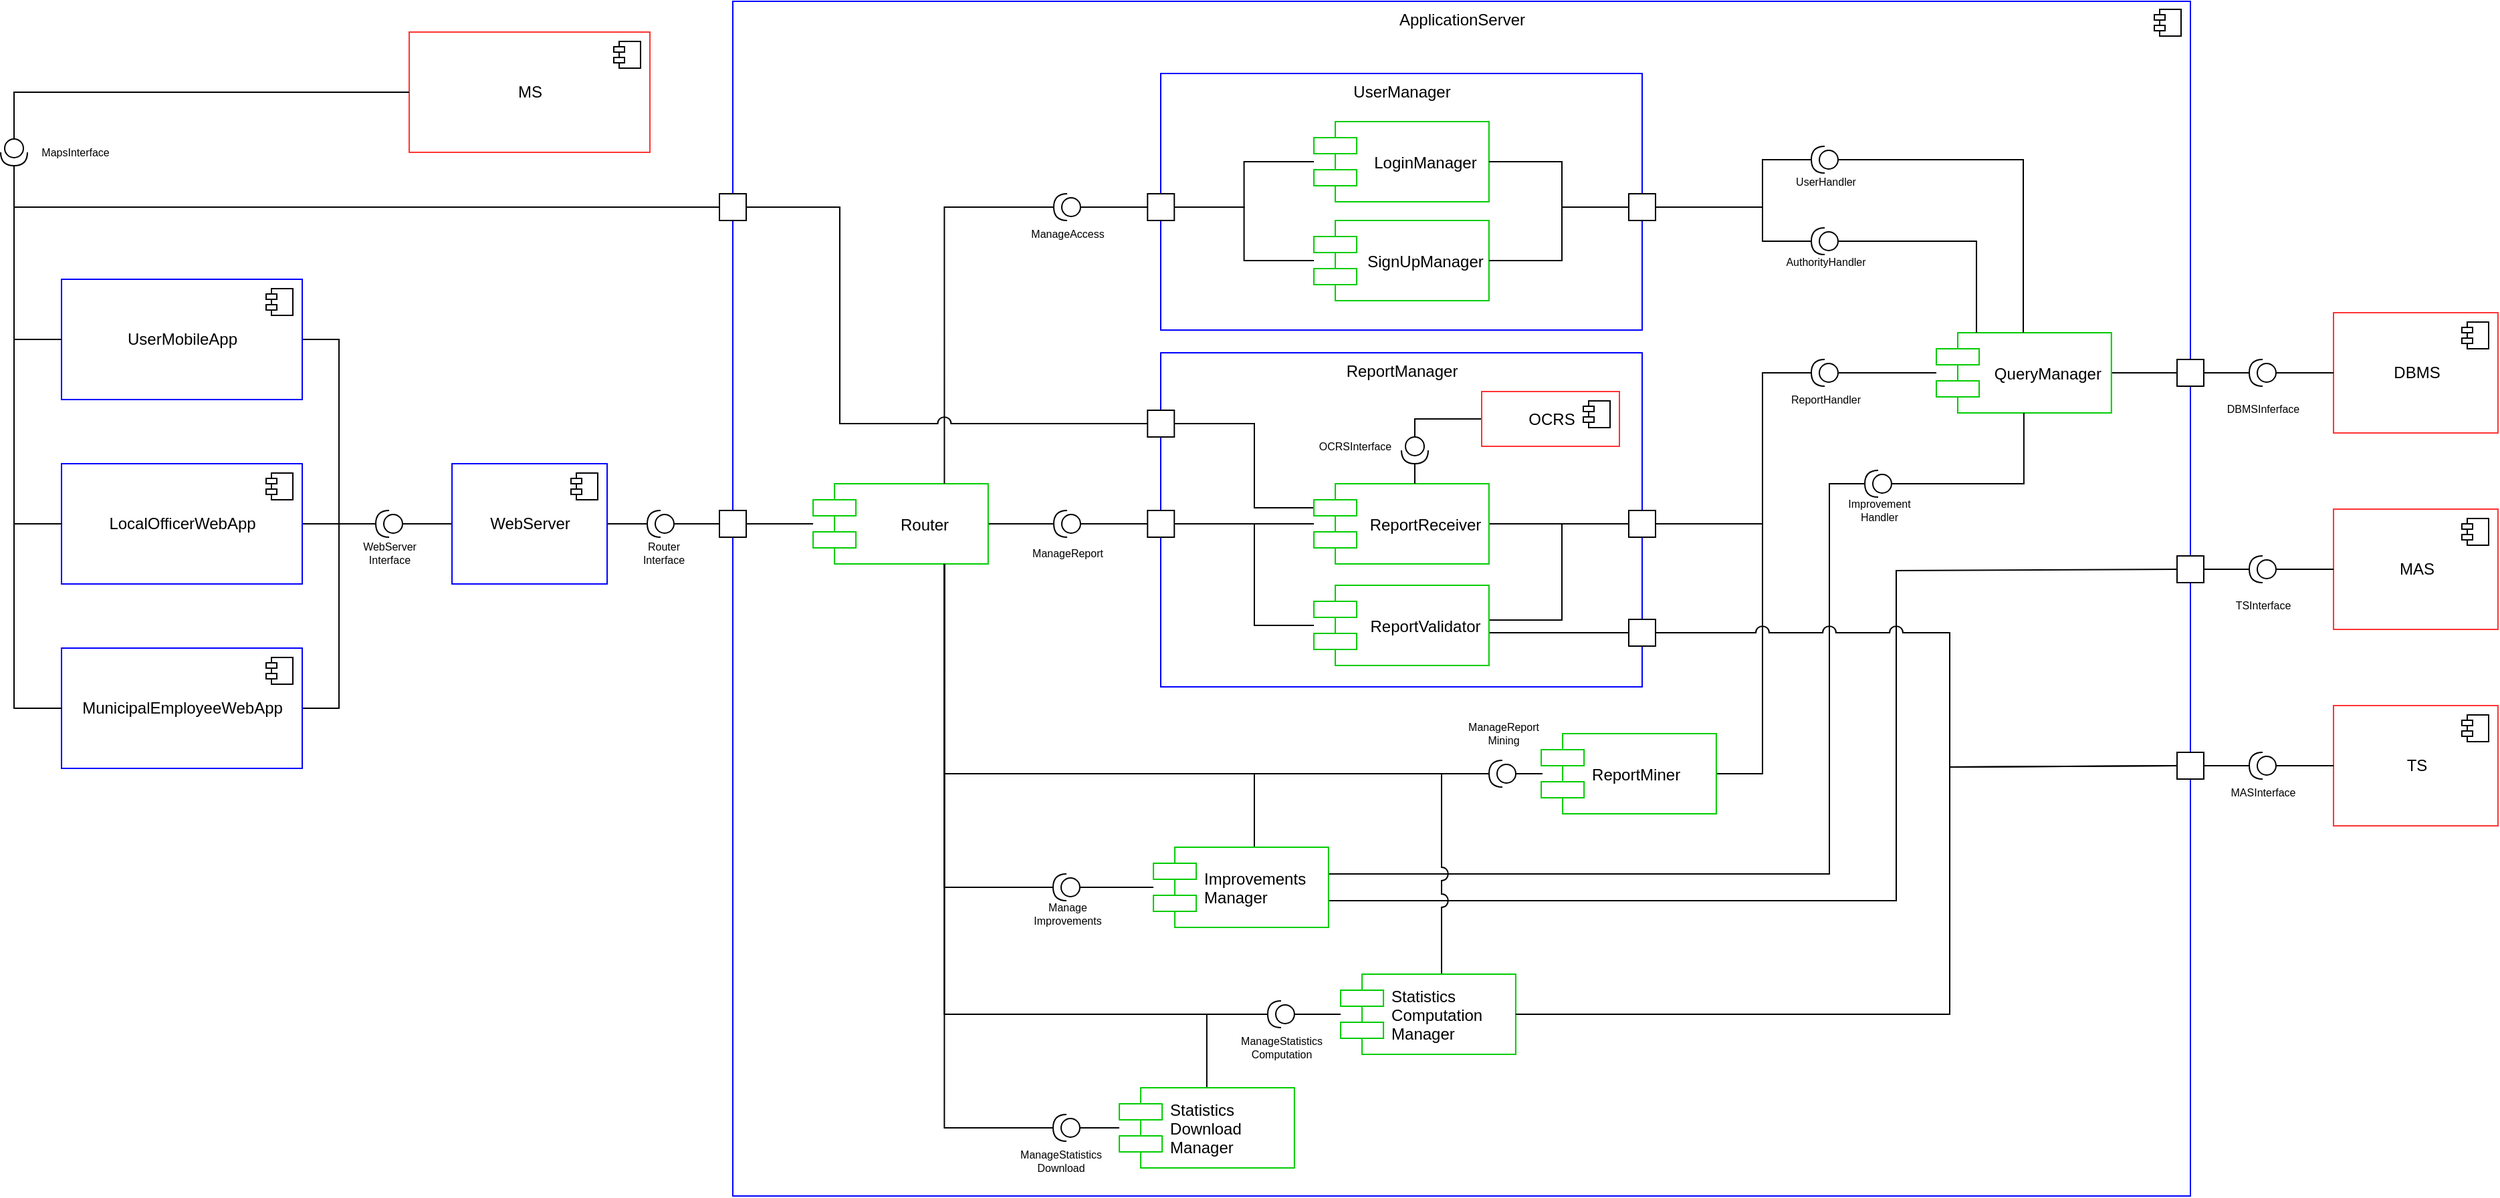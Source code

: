 <mxfile version="12.4.0" type="github" pages="1">
  <diagram id="ICdfpJFsuThwmuI50rdp" name="Page-1">
    <mxGraphModel dx="1104" dy="488" grid="1" gridSize="10" guides="1" tooltips="1" connect="1" arrows="1" fold="1" page="1" pageScale="1" pageWidth="850" pageHeight="1100" math="0" shadow="0">
      <root>
        <mxCell id="0"/>
        <mxCell id="1" parent="0"/>
        <mxCell id="f9F8cFvLClXmry9gnk70-8" value="ApplicationServer" style="html=1;verticalAlign=top;strokeColor=#0000FF;" parent="1" vertex="1">
          <mxGeometry x="600" y="97" width="1090" height="894" as="geometry"/>
        </mxCell>
        <mxCell id="bCqW9GsPhboXD0qG2JR0-5" style="edgeStyle=orthogonalEdgeStyle;rounded=0;orthogonalLoop=1;jettySize=auto;html=1;endArrow=none;endFill=0;" parent="1" source="t4dxVVUfDJno4B-P36dR-24" target="bCqW9GsPhboXD0qG2JR0-4" edge="1">
          <mxGeometry relative="1" as="geometry"/>
        </mxCell>
        <mxCell id="t4dxVVUfDJno4B-P36dR-24" value="" style="whiteSpace=wrap;html=1;aspect=fixed;" parent="1" vertex="1">
          <mxGeometry x="590" y="478" width="20" height="20" as="geometry"/>
        </mxCell>
        <mxCell id="t4dxVVUfDJno4B-P36dR-27" value="" style="shape=component;jettyWidth=8;jettyHeight=4;" parent="1" vertex="1">
          <mxGeometry x="1663" y="103" width="20" height="20" as="geometry">
            <mxPoint x="-27" y="7" as="offset"/>
          </mxGeometry>
        </mxCell>
        <mxCell id="t4dxVVUfDJno4B-P36dR-93" style="edgeStyle=orthogonalEdgeStyle;rounded=0;orthogonalLoop=1;jettySize=auto;html=1;entryX=0;entryY=0.5;entryDx=0;entryDy=0;endArrow=none;endFill=0;" parent="1" source="t4dxVVUfDJno4B-P36dR-88" target="t4dxVVUfDJno4B-P36dR-92" edge="1">
          <mxGeometry relative="1" as="geometry"/>
        </mxCell>
        <mxCell id="t4dxVVUfDJno4B-P36dR-94" style="edgeStyle=orthogonalEdgeStyle;rounded=0;orthogonalLoop=1;jettySize=auto;html=1;entryX=0;entryY=0.5;entryDx=0;entryDy=0;endArrow=none;endFill=0;" parent="1" source="t4dxVVUfDJno4B-P36dR-90" target="t4dxVVUfDJno4B-P36dR-92" edge="1">
          <mxGeometry relative="1" as="geometry"/>
        </mxCell>
        <mxCell id="t4dxVVUfDJno4B-P36dR-120" style="edgeStyle=orthogonalEdgeStyle;rounded=0;jumpStyle=none;orthogonalLoop=1;jettySize=auto;html=1;entryX=1;entryY=0.5;entryDx=0;entryDy=0;endArrow=none;endFill=0;" parent="1" source="t4dxVVUfDJno4B-P36dR-83" target="t4dxVVUfDJno4B-P36dR-103" edge="1">
          <mxGeometry relative="1" as="geometry"/>
        </mxCell>
        <mxCell id="t4dxVVUfDJno4B-P36dR-83" value="" style="shape=providedRequiredInterface;html=1;verticalLabelPosition=bottom;rotation=180;" parent="1" vertex="1">
          <mxGeometry x="840" y="478" width="20" height="20" as="geometry"/>
        </mxCell>
        <mxCell id="t4dxVVUfDJno4B-P36dR-84" style="edgeStyle=orthogonalEdgeStyle;rounded=0;orthogonalLoop=1;jettySize=auto;html=1;entryX=0;entryY=0.5;entryDx=0;entryDy=0;entryPerimeter=0;endArrow=none;endFill=0;" parent="1" source="t4dxVVUfDJno4B-P36dR-91" target="t4dxVVUfDJno4B-P36dR-83" edge="1">
          <mxGeometry relative="1" as="geometry"/>
        </mxCell>
        <mxCell id="t4dxVVUfDJno4B-P36dR-85" value="ReportManager" style="html=1;verticalAlign=top;strokeColor=#0000FF;" parent="1" vertex="1">
          <mxGeometry x="920" y="360" width="360" height="250" as="geometry"/>
        </mxCell>
        <mxCell id="WwFhheWRcDjslNeChKha-11" style="edgeStyle=orthogonalEdgeStyle;rounded=0;orthogonalLoop=1;jettySize=auto;html=1;startArrow=none;startFill=0;endArrow=none;endFill=0;" parent="1" source="t4dxVVUfDJno4B-P36dR-92" target="t4dxVVUfDJno4B-P36dR-90" edge="1">
          <mxGeometry relative="1" as="geometry">
            <Array as="points">
              <mxPoint x="1220" y="488"/>
              <mxPoint x="1220" y="560"/>
            </Array>
          </mxGeometry>
        </mxCell>
        <mxCell id="WwFhheWRcDjslNeChKha-12" style="edgeStyle=orthogonalEdgeStyle;rounded=0;orthogonalLoop=1;jettySize=auto;html=1;entryX=1;entryY=0.5;entryDx=0;entryDy=0;startArrow=none;startFill=0;endArrow=none;endFill=0;" parent="1" source="t4dxVVUfDJno4B-P36dR-92" target="t4dxVVUfDJno4B-P36dR-88" edge="1">
          <mxGeometry relative="1" as="geometry"/>
        </mxCell>
        <mxCell id="oX8g2IVWqVXseOCtLXfV-18" style="edgeStyle=orthogonalEdgeStyle;rounded=0;orthogonalLoop=1;jettySize=auto;html=1;entryX=1;entryY=0.5;entryDx=0;entryDy=0;entryPerimeter=0;endArrow=none;endFill=0;" edge="1" parent="1" source="t4dxVVUfDJno4B-P36dR-92" target="oX8g2IVWqVXseOCtLXfV-6">
          <mxGeometry relative="1" as="geometry">
            <Array as="points">
              <mxPoint x="1370" y="488"/>
              <mxPoint x="1370" y="375"/>
            </Array>
          </mxGeometry>
        </mxCell>
        <mxCell id="t4dxVVUfDJno4B-P36dR-92" value="" style="whiteSpace=wrap;html=1;aspect=fixed;" parent="1" vertex="1">
          <mxGeometry x="1270" y="478" width="20" height="20" as="geometry"/>
        </mxCell>
        <mxCell id="t4dxVVUfDJno4B-P36dR-111" style="edgeStyle=orthogonalEdgeStyle;rounded=0;jumpStyle=none;orthogonalLoop=1;jettySize=auto;html=1;entryX=0;entryY=0.5;entryDx=0;entryDy=0;entryPerimeter=0;endArrow=none;endFill=0;" parent="1" source="t4dxVVUfDJno4B-P36dR-102" target="t4dxVVUfDJno4B-P36dR-109" edge="1">
          <mxGeometry relative="1" as="geometry"/>
        </mxCell>
        <mxCell id="oX8g2IVWqVXseOCtLXfV-19" style="edgeStyle=orthogonalEdgeStyle;rounded=0;orthogonalLoop=1;jettySize=auto;html=1;entryX=1;entryY=0.5;entryDx=0;entryDy=0;entryPerimeter=0;endArrow=none;endFill=0;" edge="1" parent="1" source="t4dxVVUfDJno4B-P36dR-102" target="oX8g2IVWqVXseOCtLXfV-6">
          <mxGeometry relative="1" as="geometry">
            <Array as="points">
              <mxPoint x="1370" y="675"/>
              <mxPoint x="1370" y="375"/>
            </Array>
          </mxGeometry>
        </mxCell>
        <mxCell id="t4dxVVUfDJno4B-P36dR-102" value="ReportMiner" style="shape=component;align=left;spacingLeft=36;strokeColor=#00CC00;" parent="1" vertex="1">
          <mxGeometry x="1204.545" y="645" width="130.909" height="60" as="geometry"/>
        </mxCell>
        <mxCell id="t4dxVVUfDJno4B-P36dR-105" style="edgeStyle=orthogonalEdgeStyle;rounded=0;jumpStyle=none;orthogonalLoop=1;jettySize=auto;html=1;entryX=1;entryY=0.5;entryDx=0;entryDy=0;endArrow=none;endFill=0;" parent="1" source="t4dxVVUfDJno4B-P36dR-103" target="t4dxVVUfDJno4B-P36dR-24" edge="1">
          <mxGeometry relative="1" as="geometry"/>
        </mxCell>
        <mxCell id="t4dxVVUfDJno4B-P36dR-103" value="Router" style="shape=component;align=center;spacingLeft=36;strokeColor=#00CC00;" parent="1" vertex="1">
          <mxGeometry x="660.045" y="458" width="130.909" height="60" as="geometry"/>
        </mxCell>
        <mxCell id="t4dxVVUfDJno4B-P36dR-112" style="edgeStyle=orthogonalEdgeStyle;rounded=0;jumpStyle=none;orthogonalLoop=1;jettySize=auto;html=1;entryX=0;entryY=0.5;entryDx=0;entryDy=0;entryPerimeter=0;endArrow=none;endFill=0;" parent="1" source="t4dxVVUfDJno4B-P36dR-104" target="t4dxVVUfDJno4B-P36dR-110" edge="1">
          <mxGeometry relative="1" as="geometry"/>
        </mxCell>
        <mxCell id="t4dxVVUfDJno4B-P36dR-150" style="edgeStyle=orthogonalEdgeStyle;rounded=0;jumpStyle=arc;jumpSize=10;orthogonalLoop=1;jettySize=auto;html=1;entryX=0;entryY=0.5;entryDx=0;entryDy=0;endArrow=none;endFill=0;" parent="1" source="t4dxVVUfDJno4B-P36dR-104" target="t4dxVVUfDJno4B-P36dR-53" edge="1">
          <mxGeometry relative="1" as="geometry">
            <Array as="points">
              <mxPoint x="1470" y="770"/>
              <mxPoint x="1470" y="523"/>
            </Array>
          </mxGeometry>
        </mxCell>
        <mxCell id="1Ea3umTl4piu4ciLJpsN-7" style="edgeStyle=orthogonalEdgeStyle;rounded=0;jumpStyle=arc;jumpSize=10;orthogonalLoop=1;jettySize=auto;html=1;entryX=1;entryY=0.5;entryDx=0;entryDy=0;entryPerimeter=0;endArrow=none;endFill=0;" parent="1" source="t4dxVVUfDJno4B-P36dR-104" target="t4dxVVUfDJno4B-P36dR-109" edge="1">
          <mxGeometry relative="1" as="geometry">
            <Array as="points">
              <mxPoint x="990" y="675"/>
            </Array>
          </mxGeometry>
        </mxCell>
        <mxCell id="oX8g2IVWqVXseOCtLXfV-21" style="edgeStyle=orthogonalEdgeStyle;rounded=0;orthogonalLoop=1;jettySize=auto;html=1;entryX=1;entryY=0.5;entryDx=0;entryDy=0;entryPerimeter=0;endArrow=none;endFill=0;" edge="1" parent="1" source="t4dxVVUfDJno4B-P36dR-104" target="oX8g2IVWqVXseOCtLXfV-4">
          <mxGeometry relative="1" as="geometry">
            <Array as="points">
              <mxPoint x="1420" y="750"/>
              <mxPoint x="1420" y="458"/>
            </Array>
          </mxGeometry>
        </mxCell>
        <mxCell id="t4dxVVUfDJno4B-P36dR-104" value="Improvements&#xa;Manager" style="shape=component;align=left;spacingLeft=36;strokeColor=#00CC00;" parent="1" vertex="1">
          <mxGeometry x="914.545" y="730" width="130.909" height="60" as="geometry"/>
        </mxCell>
        <mxCell id="t4dxVVUfDJno4B-P36dR-127" style="edgeStyle=orthogonalEdgeStyle;rounded=0;jumpStyle=none;orthogonalLoop=1;jettySize=auto;html=1;entryX=0.75;entryY=1;entryDx=0;entryDy=0;endArrow=none;endFill=0;" parent="1" source="t4dxVVUfDJno4B-P36dR-109" target="t4dxVVUfDJno4B-P36dR-103" edge="1">
          <mxGeometry relative="1" as="geometry"/>
        </mxCell>
        <mxCell id="t4dxVVUfDJno4B-P36dR-109" value="" style="shape=providedRequiredInterface;html=1;verticalLabelPosition=bottom;rotation=180;" parent="1" vertex="1">
          <mxGeometry x="1165.5" y="665" width="20" height="20" as="geometry"/>
        </mxCell>
        <mxCell id="t4dxVVUfDJno4B-P36dR-122" style="edgeStyle=orthogonalEdgeStyle;rounded=0;jumpStyle=none;orthogonalLoop=1;jettySize=auto;html=1;endArrow=none;endFill=0;entryX=0.75;entryY=1;entryDx=0;entryDy=0;" parent="1" source="t4dxVVUfDJno4B-P36dR-110" target="t4dxVVUfDJno4B-P36dR-103" edge="1">
          <mxGeometry relative="1" as="geometry"/>
        </mxCell>
        <mxCell id="t4dxVVUfDJno4B-P36dR-110" value="" style="shape=providedRequiredInterface;html=1;verticalLabelPosition=bottom;rotation=180;" parent="1" vertex="1">
          <mxGeometry x="839.5" y="750" width="20" height="20" as="geometry"/>
        </mxCell>
        <mxCell id="t4dxVVUfDJno4B-P36dR-119" style="edgeStyle=orthogonalEdgeStyle;rounded=0;jumpStyle=none;orthogonalLoop=1;jettySize=auto;html=1;entryX=0.75;entryY=0;entryDx=0;entryDy=0;endArrow=none;endFill=0;" parent="1" source="t4dxVVUfDJno4B-P36dR-6" target="t4dxVVUfDJno4B-P36dR-103" edge="1">
          <mxGeometry relative="1" as="geometry"/>
        </mxCell>
        <mxCell id="_s4ivpgZW7JqygiYT5gf-30" style="edgeStyle=orthogonalEdgeStyle;rounded=0;jumpStyle=arc;jumpSize=10;orthogonalLoop=1;jettySize=auto;html=1;endArrow=none;endFill=0;" parent="1" source="t4dxVVUfDJno4B-P36dR-124" target="t4dxVVUfDJno4B-P36dR-123" edge="1">
          <mxGeometry relative="1" as="geometry"/>
        </mxCell>
        <mxCell id="_s4ivpgZW7JqygiYT5gf-31" style="edgeStyle=orthogonalEdgeStyle;rounded=0;jumpStyle=arc;jumpSize=10;orthogonalLoop=1;jettySize=auto;html=1;entryX=0.75;entryY=1;entryDx=0;entryDy=0;endArrow=none;endFill=0;" parent="1" source="t4dxVVUfDJno4B-P36dR-124" target="t4dxVVUfDJno4B-P36dR-103" edge="1">
          <mxGeometry relative="1" as="geometry"/>
        </mxCell>
        <mxCell id="t4dxVVUfDJno4B-P36dR-124" value="" style="shape=providedRequiredInterface;html=1;verticalLabelPosition=bottom;rotation=180;" parent="1" vertex="1">
          <mxGeometry x="1000" y="845" width="20" height="20" as="geometry"/>
        </mxCell>
        <mxCell id="f9F8cFvLClXmry9gnk70-32" value="DBMS" style="html=1;align=center;strokeColor=#FF3333;" parent="1" vertex="1">
          <mxGeometry x="1797" y="330" width="123" height="90" as="geometry"/>
        </mxCell>
        <mxCell id="f9F8cFvLClXmry9gnk70-33" value="" style="shape=component;jettyWidth=8;jettyHeight=4;" parent="f9F8cFvLClXmry9gnk70-32" vertex="1">
          <mxGeometry x="1" width="20" height="20" relative="1" as="geometry">
            <mxPoint x="-27" y="7" as="offset"/>
          </mxGeometry>
        </mxCell>
        <mxCell id="Rg6xezFzuOhrAB8FiAtQ-212" value="" style="shape=providedRequiredInterface;html=1;verticalLabelPosition=bottom;fontSize=8;align=center;rotation=180;" parent="1" vertex="1">
          <mxGeometry x="1734" y="365" width="20" height="20" as="geometry"/>
        </mxCell>
        <mxCell id="Rg6xezFzuOhrAB8FiAtQ-210" style="edgeStyle=orthogonalEdgeStyle;rounded=0;orthogonalLoop=1;jettySize=auto;html=1;entryX=0;entryY=0.5;entryDx=0;entryDy=0;entryPerimeter=0;startArrow=none;startFill=0;endArrow=none;endFill=0;fontSize=8;exitX=0;exitY=0.5;exitDx=0;exitDy=0;" parent="1" source="f9F8cFvLClXmry9gnk70-32" target="Rg6xezFzuOhrAB8FiAtQ-212" edge="1">
          <mxGeometry relative="1" as="geometry">
            <mxPoint x="2205" y="375.667" as="sourcePoint"/>
          </mxGeometry>
        </mxCell>
        <mxCell id="t4dxVVUfDJno4B-P36dR-28" value="" style="whiteSpace=wrap;html=1;aspect=fixed;" parent="1" vertex="1">
          <mxGeometry x="1680" y="365" width="20" height="20" as="geometry"/>
        </mxCell>
        <mxCell id="t4dxVVUfDJno4B-P36dR-34" style="edgeStyle=orthogonalEdgeStyle;rounded=0;orthogonalLoop=1;jettySize=auto;html=1;entryX=1;entryY=0.5;entryDx=0;entryDy=0;endArrow=none;endFill=0;" parent="1" source="Rg6xezFzuOhrAB8FiAtQ-212" target="t4dxVVUfDJno4B-P36dR-28" edge="1">
          <mxGeometry relative="1" as="geometry"/>
        </mxCell>
        <mxCell id="t4dxVVUfDJno4B-P36dR-49" value="MAS" style="html=1;align=center;strokeColor=#FF3333;" parent="1" vertex="1">
          <mxGeometry x="1797" y="477" width="123" height="90" as="geometry"/>
        </mxCell>
        <mxCell id="t4dxVVUfDJno4B-P36dR-50" value="" style="shape=component;jettyWidth=8;jettyHeight=4;" parent="t4dxVVUfDJno4B-P36dR-49" vertex="1">
          <mxGeometry x="1" width="20" height="20" relative="1" as="geometry">
            <mxPoint x="-27" y="7" as="offset"/>
          </mxGeometry>
        </mxCell>
        <mxCell id="t4dxVVUfDJno4B-P36dR-52" value="" style="shape=providedRequiredInterface;html=1;verticalLabelPosition=bottom;fontSize=8;align=center;rotation=180;" parent="1" vertex="1">
          <mxGeometry x="1734" y="512" width="20" height="20" as="geometry"/>
        </mxCell>
        <mxCell id="t4dxVVUfDJno4B-P36dR-48" style="edgeStyle=orthogonalEdgeStyle;rounded=0;orthogonalLoop=1;jettySize=auto;html=1;entryX=0;entryY=0.5;entryDx=0;entryDy=0;entryPerimeter=0;startArrow=none;startFill=0;endArrow=none;endFill=0;fontSize=8;exitX=0;exitY=0.5;exitDx=0;exitDy=0;" parent="1" source="t4dxVVUfDJno4B-P36dR-49" target="t4dxVVUfDJno4B-P36dR-52" edge="1">
          <mxGeometry relative="1" as="geometry">
            <mxPoint x="2255" y="662.667" as="sourcePoint"/>
          </mxGeometry>
        </mxCell>
        <mxCell id="t4dxVVUfDJno4B-P36dR-53" value="" style="whiteSpace=wrap;html=1;aspect=fixed;" parent="1" vertex="1">
          <mxGeometry x="1680" y="512" width="20" height="20" as="geometry"/>
        </mxCell>
        <mxCell id="t4dxVVUfDJno4B-P36dR-51" style="edgeStyle=orthogonalEdgeStyle;rounded=0;orthogonalLoop=1;jettySize=auto;html=1;entryX=1;entryY=0.5;entryDx=0;entryDy=0;endArrow=none;endFill=0;" parent="1" source="t4dxVVUfDJno4B-P36dR-52" target="t4dxVVUfDJno4B-P36dR-53" edge="1">
          <mxGeometry relative="1" as="geometry"/>
        </mxCell>
        <mxCell id="Rg6xezFzuOhrAB8FiAtQ-204" value="" style="shape=providedRequiredInterface;html=1;verticalLabelPosition=bottom;fontSize=8;align=center;rotation=90;" parent="1" vertex="1">
          <mxGeometry x="52.5" y="200" width="20" height="20" as="geometry"/>
        </mxCell>
        <mxCell id="bCqW9GsPhboXD0qG2JR0-11" style="edgeStyle=orthogonalEdgeStyle;rounded=0;orthogonalLoop=1;jettySize=auto;html=1;entryX=1;entryY=0.5;entryDx=0;entryDy=0;entryPerimeter=0;endArrow=none;endFill=0;" parent="1" source="f9F8cFvLClXmry9gnk70-10" target="bCqW9GsPhboXD0qG2JR0-7" edge="1">
          <mxGeometry relative="1" as="geometry"/>
        </mxCell>
        <mxCell id="f9F8cFvLClXmry9gnk70-10" value="UserMobileApp" style="html=1;align=center;strokeColor=#0000FF;" parent="1" vertex="1">
          <mxGeometry x="98" y="305" width="180" height="90" as="geometry"/>
        </mxCell>
        <mxCell id="f9F8cFvLClXmry9gnk70-11" value="" style="shape=component;jettyWidth=8;jettyHeight=4;align=center;" parent="f9F8cFvLClXmry9gnk70-10" vertex="1">
          <mxGeometry x="1" width="20" height="20" relative="1" as="geometry">
            <mxPoint x="-27" y="7" as="offset"/>
          </mxGeometry>
        </mxCell>
        <mxCell id="Rg6xezFzuOhrAB8FiAtQ-207" style="edgeStyle=orthogonalEdgeStyle;rounded=0;orthogonalLoop=1;jettySize=auto;html=1;entryX=1;entryY=0.5;entryDx=0;entryDy=0;entryPerimeter=0;startArrow=none;startFill=0;endArrow=none;endFill=0;fontSize=8;exitX=0;exitY=0.5;exitDx=0;exitDy=0;" parent="1" source="f9F8cFvLClXmry9gnk70-10" target="Rg6xezFzuOhrAB8FiAtQ-204" edge="1">
          <mxGeometry relative="1" as="geometry">
            <mxPoint x="113" y="363" as="sourcePoint"/>
          </mxGeometry>
        </mxCell>
        <mxCell id="f9F8cFvLClXmry9gnk70-12" value="&lt;span style=&quot;color: rgba(0 , 0 , 0 , 0) ; font-family: monospace ; font-size: 0px&quot;&gt;%3CmxGraphModel%3E%3Croot%3E%3CmxCell%20id%3D%220%22%2F%3E%3CmxCell%20id%3D%221%22%20parent%3D%220%22%2F%3E%3CmxCell%20id%3D%222%22%20value%3D%22%26amp%3Blaquo%3BAnnotation%26amp%3Braquo%3B%26lt%3Bbr%2F%26gt%3B%26lt%3Bb%26gt%3BComponent%26lt%3B%2Fb%26gt%3B%22%20style%3D%22html%3D1%3B%22%20vertex%3D%221%22%20parent%3D%221%22%3E%3CmxGeometry%20x%3D%22155%22%20y%3D%22270%22%20width%3D%22180%22%20height%3D%2290%22%20as%3D%22geometry%22%2F%3E%3C%2FmxCell%3E%3CmxCell%20id%3D%223%22%20value%3D%22%22%20style%3D%22shape%3Dcomponent%3BjettyWidth%3D8%3BjettyHeight%3D4%3B%22%20vertex%3D%221%22%20parent%3D%222%22%3E%3CmxGeometry%20x%3D%221%22%20width%3D%2220%22%20height%3D%2220%22%20relative%3D%221%22%20as%3D%22geometry%22%3E%3CmxPoint%20x%3D%22-27%22%20y%3D%227%22%20as%3D%22offset%22%2F%3E%3C%2FmxGeometry%3E%3C%2FmxCell%3E%3C%2Froot%3E%3C%2FmxGraphModel%3E&lt;/span&gt;" style="text;html=1;resizable=0;points=[];autosize=1;align=center;verticalAlign=top;spacingTop=-4;" parent="1" vertex="1">
          <mxGeometry x="112" y="588" width="20" height="20" as="geometry"/>
        </mxCell>
        <mxCell id="bCqW9GsPhboXD0qG2JR0-10" style="edgeStyle=orthogonalEdgeStyle;rounded=0;orthogonalLoop=1;jettySize=auto;html=1;entryX=1;entryY=0.5;entryDx=0;entryDy=0;entryPerimeter=0;endArrow=none;endFill=0;" parent="1" source="f9F8cFvLClXmry9gnk70-13" target="bCqW9GsPhboXD0qG2JR0-7" edge="1">
          <mxGeometry relative="1" as="geometry"/>
        </mxCell>
        <mxCell id="f9F8cFvLClXmry9gnk70-13" value="LocalOfficerWebApp" style="html=1;align=center;strokeColor=#0000FF;" parent="1" vertex="1">
          <mxGeometry x="98" y="443" width="180" height="90" as="geometry"/>
        </mxCell>
        <mxCell id="f9F8cFvLClXmry9gnk70-14" value="" style="shape=component;jettyWidth=8;jettyHeight=4;align=center;" parent="f9F8cFvLClXmry9gnk70-13" vertex="1">
          <mxGeometry x="1" width="20" height="20" relative="1" as="geometry">
            <mxPoint x="-27" y="7" as="offset"/>
          </mxGeometry>
        </mxCell>
        <mxCell id="Rg6xezFzuOhrAB8FiAtQ-208" style="edgeStyle=orthogonalEdgeStyle;rounded=0;orthogonalLoop=1;jettySize=auto;html=1;entryX=1;entryY=0.5;entryDx=0;entryDy=0;entryPerimeter=0;startArrow=none;startFill=0;endArrow=none;endFill=0;fontSize=8;exitX=0;exitY=0.5;exitDx=0;exitDy=0;" parent="1" source="f9F8cFvLClXmry9gnk70-13" target="Rg6xezFzuOhrAB8FiAtQ-204" edge="1">
          <mxGeometry relative="1" as="geometry">
            <mxPoint x="113" y="478" as="sourcePoint"/>
          </mxGeometry>
        </mxCell>
        <mxCell id="bCqW9GsPhboXD0qG2JR0-9" style="edgeStyle=orthogonalEdgeStyle;rounded=0;orthogonalLoop=1;jettySize=auto;html=1;entryX=1;entryY=0.5;entryDx=0;entryDy=0;entryPerimeter=0;endArrow=none;endFill=0;" parent="1" source="f9F8cFvLClXmry9gnk70-15" target="bCqW9GsPhboXD0qG2JR0-7" edge="1">
          <mxGeometry relative="1" as="geometry"/>
        </mxCell>
        <mxCell id="f9F8cFvLClXmry9gnk70-15" value="MunicipalEmployeeWebApp" style="html=1;align=center;strokeColor=#0000FF;" parent="1" vertex="1">
          <mxGeometry x="98" y="581" width="180" height="90" as="geometry"/>
        </mxCell>
        <mxCell id="f9F8cFvLClXmry9gnk70-16" value="" style="shape=component;jettyWidth=8;jettyHeight=4;align=center;" parent="f9F8cFvLClXmry9gnk70-15" vertex="1">
          <mxGeometry x="1" width="20" height="20" relative="1" as="geometry">
            <mxPoint x="-27" y="7" as="offset"/>
          </mxGeometry>
        </mxCell>
        <mxCell id="Rg6xezFzuOhrAB8FiAtQ-209" style="edgeStyle=orthogonalEdgeStyle;rounded=0;orthogonalLoop=1;jettySize=auto;html=1;entryX=1;entryY=0.5;entryDx=0;entryDy=0;entryPerimeter=0;startArrow=none;startFill=0;endArrow=none;endFill=0;fontSize=8;exitX=0;exitY=0.5;exitDx=0;exitDy=0;" parent="1" source="f9F8cFvLClXmry9gnk70-15" target="Rg6xezFzuOhrAB8FiAtQ-204" edge="1">
          <mxGeometry relative="1" as="geometry">
            <mxPoint x="113" y="594" as="sourcePoint"/>
          </mxGeometry>
        </mxCell>
        <mxCell id="f9F8cFvLClXmry9gnk70-25" value="MS" style="html=1;strokeColor=#FF3333;" parent="1" vertex="1">
          <mxGeometry x="358" y="120" width="180" height="90" as="geometry"/>
        </mxCell>
        <mxCell id="f9F8cFvLClXmry9gnk70-26" value="" style="shape=component;jettyWidth=8;jettyHeight=4;" parent="f9F8cFvLClXmry9gnk70-25" vertex="1">
          <mxGeometry x="1" width="20" height="20" relative="1" as="geometry">
            <mxPoint x="-27" y="7" as="offset"/>
          </mxGeometry>
        </mxCell>
        <mxCell id="Rg6xezFzuOhrAB8FiAtQ-206" style="edgeStyle=orthogonalEdgeStyle;rounded=0;orthogonalLoop=1;jettySize=auto;html=1;entryX=0;entryY=0.5;entryDx=0;entryDy=0;entryPerimeter=0;startArrow=none;startFill=0;endArrow=none;endFill=0;fontSize=8;exitX=0;exitY=0.5;exitDx=0;exitDy=0;" parent="1" source="f9F8cFvLClXmry9gnk70-25" target="Rg6xezFzuOhrAB8FiAtQ-204" edge="1">
          <mxGeometry relative="1" as="geometry">
            <mxPoint x="128" y="825" as="sourcePoint"/>
          </mxGeometry>
        </mxCell>
        <mxCell id="D_oB3atG6wPr-UcdfOcj-25" value="MapsInterface" style="text;html=1;align=center;verticalAlign=middle;resizable=0;points=[];;autosize=1;fontSize=8;" parent="1" vertex="1">
          <mxGeometry x="72.5" y="200" width="70" height="20" as="geometry"/>
        </mxCell>
        <mxCell id="D_oB3atG6wPr-UcdfOcj-26" value="ManageAccess" style="text;html=1;align=center;verticalAlign=middle;resizable=0;points=[];;autosize=1;fontSize=8;" parent="1" vertex="1">
          <mxGeometry x="814.5" y="261" width="70" height="20" as="geometry"/>
        </mxCell>
        <mxCell id="D_oB3atG6wPr-UcdfOcj-27" value="ManageReport" style="text;html=1;align=center;verticalAlign=middle;resizable=0;points=[];;autosize=1;fontSize=8;" parent="1" vertex="1">
          <mxGeometry x="815" y="500" width="70" height="20" as="geometry"/>
        </mxCell>
        <mxCell id="D_oB3atG6wPr-UcdfOcj-28" value="ManageReport&lt;br&gt;Mining" style="text;html=1;align=center;verticalAlign=middle;resizable=0;points=[];;autosize=1;fontSize=8;" parent="1" vertex="1">
          <mxGeometry x="1140.5" y="635" width="70" height="20" as="geometry"/>
        </mxCell>
        <mxCell id="D_oB3atG6wPr-UcdfOcj-29" value="Manage&lt;br&gt;Improvements" style="text;html=1;align=center;verticalAlign=middle;resizable=0;points=[];;autosize=1;fontSize=8;" parent="1" vertex="1">
          <mxGeometry x="814.5" y="770" width="70" height="20" as="geometry"/>
        </mxCell>
        <mxCell id="D_oB3atG6wPr-UcdfOcj-30" value="ManageStatistics&lt;br&gt;Computation" style="text;html=1;align=center;verticalAlign=middle;resizable=0;points=[];;autosize=1;fontSize=8;direction=west;rotation=0;" parent="1" vertex="1">
          <mxGeometry x="970" y="865" width="80" height="30" as="geometry"/>
        </mxCell>
        <mxCell id="D_oB3atG6wPr-UcdfOcj-38" value="DBMSInferface" style="text;html=1;align=center;verticalAlign=middle;resizable=0;points=[];;autosize=1;fontSize=8;" parent="1" vertex="1">
          <mxGeometry x="1709" y="392" width="70" height="20" as="geometry"/>
        </mxCell>
        <mxCell id="D_oB3atG6wPr-UcdfOcj-40" value="TSInterface" style="text;html=1;align=center;verticalAlign=middle;resizable=0;points=[];;autosize=1;fontSize=8;" parent="1" vertex="1">
          <mxGeometry x="1714" y="538.5" width="60" height="20" as="geometry"/>
        </mxCell>
        <mxCell id="bCqW9GsPhboXD0qG2JR0-6" style="edgeStyle=orthogonalEdgeStyle;rounded=0;orthogonalLoop=1;jettySize=auto;html=1;entryX=1;entryY=0.5;entryDx=0;entryDy=0;entryPerimeter=0;endArrow=none;endFill=0;" parent="1" source="bCqW9GsPhboXD0qG2JR0-1" target="bCqW9GsPhboXD0qG2JR0-4" edge="1">
          <mxGeometry relative="1" as="geometry"/>
        </mxCell>
        <mxCell id="bCqW9GsPhboXD0qG2JR0-8" style="edgeStyle=orthogonalEdgeStyle;rounded=0;orthogonalLoop=1;jettySize=auto;html=1;entryX=0;entryY=0.5;entryDx=0;entryDy=0;entryPerimeter=0;endArrow=none;endFill=0;exitX=0;exitY=0.5;exitDx=0;exitDy=0;" parent="1" source="bCqW9GsPhboXD0qG2JR0-1" target="bCqW9GsPhboXD0qG2JR0-7" edge="1">
          <mxGeometry relative="1" as="geometry">
            <mxPoint x="346" y="487.529" as="sourcePoint"/>
          </mxGeometry>
        </mxCell>
        <mxCell id="bCqW9GsPhboXD0qG2JR0-1" value="WebServer" style="html=1;strokeColor=#0000FF;" parent="1" vertex="1">
          <mxGeometry x="390" y="443" width="116" height="90" as="geometry"/>
        </mxCell>
        <mxCell id="bCqW9GsPhboXD0qG2JR0-2" value="" style="shape=component;jettyWidth=8;jettyHeight=4;" parent="bCqW9GsPhboXD0qG2JR0-1" vertex="1">
          <mxGeometry x="1" width="20" height="20" relative="1" as="geometry">
            <mxPoint x="-27" y="7" as="offset"/>
          </mxGeometry>
        </mxCell>
        <mxCell id="bCqW9GsPhboXD0qG2JR0-4" value="" style="shape=providedRequiredInterface;html=1;verticalLabelPosition=bottom;rotation=-180;" parent="1" vertex="1">
          <mxGeometry x="536" y="478" width="20" height="20" as="geometry"/>
        </mxCell>
        <mxCell id="bCqW9GsPhboXD0qG2JR0-7" value="" style="shape=providedRequiredInterface;html=1;verticalLabelPosition=bottom;rotation=-180;" parent="1" vertex="1">
          <mxGeometry x="333" y="478" width="20" height="20" as="geometry"/>
        </mxCell>
        <mxCell id="bCqW9GsPhboXD0qG2JR0-12" value="WebServer&lt;br&gt;Interface" style="text;html=1;align=center;verticalAlign=middle;resizable=0;points=[];;autosize=1;fontSize=8;" parent="1" vertex="1">
          <mxGeometry x="313" y="495" width="60" height="30" as="geometry"/>
        </mxCell>
        <mxCell id="bCqW9GsPhboXD0qG2JR0-13" value="Router&lt;br&gt;Interface" style="text;html=1;align=center;verticalAlign=middle;resizable=0;points=[];;autosize=1;fontSize=8;" parent="1" vertex="1">
          <mxGeometry x="523" y="495" width="50" height="30" as="geometry"/>
        </mxCell>
        <mxCell id="X8HoQQwuTY1pwaJ79AtR-4" style="edgeStyle=orthogonalEdgeStyle;rounded=0;orthogonalLoop=1;jettySize=auto;html=1;entryX=1;entryY=0.5;entryDx=0;entryDy=0;jumpStyle=arc;jumpSize=10;endArrow=none;endFill=0;exitX=0;exitY=0.5;exitDx=0;exitDy=0;" parent="1" source="X8HoQQwuTY1pwaJ79AtR-1" target="X8HoQQwuTY1pwaJ79AtR-3" edge="1">
          <mxGeometry relative="1" as="geometry">
            <Array as="points">
              <mxPoint x="680" y="413"/>
              <mxPoint x="680" y="251"/>
            </Array>
          </mxGeometry>
        </mxCell>
        <mxCell id="X8HoQQwuTY1pwaJ79AtR-1" value="" style="whiteSpace=wrap;html=1;aspect=fixed;" parent="1" vertex="1">
          <mxGeometry x="910.143" y="403" width="20" height="20" as="geometry"/>
        </mxCell>
        <mxCell id="X8HoQQwuTY1pwaJ79AtR-2" style="edgeStyle=orthogonalEdgeStyle;rounded=0;orthogonalLoop=1;jettySize=auto;html=1;entryX=1;entryY=0.5;entryDx=0;entryDy=0;endArrow=none;endFill=0;exitX=0;exitY=0.3;exitDx=0;exitDy=0;" parent="1" source="t4dxVVUfDJno4B-P36dR-88" target="X8HoQQwuTY1pwaJ79AtR-1" edge="1">
          <mxGeometry relative="1" as="geometry">
            <Array as="points">
              <mxPoint x="990" y="476"/>
              <mxPoint x="990" y="413"/>
            </Array>
          </mxGeometry>
        </mxCell>
        <mxCell id="X8HoQQwuTY1pwaJ79AtR-5" style="edgeStyle=orthogonalEdgeStyle;rounded=0;jumpStyle=arc;jumpSize=10;orthogonalLoop=1;jettySize=auto;html=1;entryX=1;entryY=0.5;entryDx=0;entryDy=0;entryPerimeter=0;endArrow=none;endFill=0;" parent="1" source="X8HoQQwuTY1pwaJ79AtR-3" target="Rg6xezFzuOhrAB8FiAtQ-204" edge="1">
          <mxGeometry relative="1" as="geometry"/>
        </mxCell>
        <mxCell id="X8HoQQwuTY1pwaJ79AtR-3" value="" style="whiteSpace=wrap;html=1;aspect=fixed;" parent="1" vertex="1">
          <mxGeometry x="590" y="241" width="20" height="20" as="geometry"/>
        </mxCell>
        <mxCell id="t4dxVVUfDJno4B-P36dR-87" style="edgeStyle=orthogonalEdgeStyle;rounded=0;orthogonalLoop=1;jettySize=auto;html=1;entryX=1;entryY=0.5;entryDx=0;entryDy=0;endArrow=none;endFill=0;" parent="1" source="t4dxVVUfDJno4B-P36dR-88" target="t4dxVVUfDJno4B-P36dR-91" edge="1">
          <mxGeometry relative="1" as="geometry"/>
        </mxCell>
        <mxCell id="t4dxVVUfDJno4B-P36dR-88" value="ReportReceiver" style="shape=component;align=center;spacingLeft=36;strokeColor=#00CC00;" parent="1" vertex="1">
          <mxGeometry x="1034.545" y="458" width="130.909" height="60" as="geometry"/>
        </mxCell>
        <mxCell id="t4dxVVUfDJno4B-P36dR-89" style="edgeStyle=orthogonalEdgeStyle;rounded=0;orthogonalLoop=1;jettySize=auto;html=1;entryX=1;entryY=0.5;entryDx=0;entryDy=0;endArrow=none;endFill=0;" parent="1" source="t4dxVVUfDJno4B-P36dR-90" target="t4dxVVUfDJno4B-P36dR-91" edge="1">
          <mxGeometry relative="1" as="geometry">
            <Array as="points">
              <mxPoint x="990" y="564"/>
              <mxPoint x="990" y="488"/>
            </Array>
          </mxGeometry>
        </mxCell>
        <mxCell id="3aXSVUDI5UktfETH09-O-2" style="edgeStyle=orthogonalEdgeStyle;rounded=0;orthogonalLoop=1;jettySize=auto;html=1;entryX=0;entryY=0.5;entryDx=0;entryDy=0;endArrow=none;endFill=0;" parent="1" source="t4dxVVUfDJno4B-P36dR-90" target="3aXSVUDI5UktfETH09-O-1" edge="1">
          <mxGeometry relative="1" as="geometry">
            <Array as="points">
              <mxPoint x="1300" y="570"/>
            </Array>
          </mxGeometry>
        </mxCell>
        <mxCell id="t4dxVVUfDJno4B-P36dR-90" value="ReportValidator" style="shape=component;align=center;spacingLeft=36;strokeColor=#00CC00;" parent="1" vertex="1">
          <mxGeometry x="1034.545" y="534" width="130.909" height="60" as="geometry"/>
        </mxCell>
        <mxCell id="t4dxVVUfDJno4B-P36dR-91" value="" style="whiteSpace=wrap;html=1;aspect=fixed;" parent="1" vertex="1">
          <mxGeometry x="910.143" y="478" width="20" height="20" as="geometry"/>
        </mxCell>
        <mxCell id="WwFhheWRcDjslNeChKha-9" style="edgeStyle=orthogonalEdgeStyle;rounded=0;orthogonalLoop=1;jettySize=auto;html=1;entryX=0;entryY=0.5;entryDx=0;entryDy=0;entryPerimeter=0;startArrow=none;startFill=0;endArrow=none;endFill=0;" parent="1" source="WwFhheWRcDjslNeChKha-2" target="WwFhheWRcDjslNeChKha-7" edge="1">
          <mxGeometry relative="1" as="geometry">
            <Array as="points">
              <mxPoint x="1110" y="410"/>
            </Array>
          </mxGeometry>
        </mxCell>
        <mxCell id="WwFhheWRcDjslNeChKha-2" value="OCRS" style="html=1;align=center;strokeColor=#FF3333;" parent="1" vertex="1">
          <mxGeometry x="1160" y="389" width="103" height="41" as="geometry"/>
        </mxCell>
        <mxCell id="WwFhheWRcDjslNeChKha-3" value="" style="shape=component;jettyWidth=8;jettyHeight=4;" parent="WwFhheWRcDjslNeChKha-2" vertex="1">
          <mxGeometry x="1" width="20" height="20" relative="1" as="geometry">
            <mxPoint x="-27" y="7" as="offset"/>
          </mxGeometry>
        </mxCell>
        <mxCell id="WwFhheWRcDjslNeChKha-10" style="edgeStyle=orthogonalEdgeStyle;rounded=0;orthogonalLoop=1;jettySize=auto;html=1;startArrow=none;startFill=0;endArrow=none;endFill=0;" parent="1" source="WwFhheWRcDjslNeChKha-7" target="t4dxVVUfDJno4B-P36dR-88" edge="1">
          <mxGeometry relative="1" as="geometry">
            <Array as="points">
              <mxPoint x="1110" y="450"/>
              <mxPoint x="1110" y="450"/>
            </Array>
          </mxGeometry>
        </mxCell>
        <mxCell id="WwFhheWRcDjslNeChKha-7" value="" style="shape=providedRequiredInterface;html=1;verticalLabelPosition=bottom;rotation=90;" parent="1" vertex="1">
          <mxGeometry x="1100" y="423" width="20" height="20" as="geometry"/>
        </mxCell>
        <mxCell id="WwFhheWRcDjslNeChKha-8" style="edgeStyle=none;rounded=0;orthogonalLoop=1;jettySize=auto;html=1;entryX=1;entryY=0.5;entryDx=0;entryDy=0;entryPerimeter=0;startArrow=none;startFill=0;endArrow=none;endFill=0;" parent="1" source="WwFhheWRcDjslNeChKha-7" target="WwFhheWRcDjslNeChKha-7" edge="1">
          <mxGeometry relative="1" as="geometry"/>
        </mxCell>
        <mxCell id="WwFhheWRcDjslNeChKha-13" value="OCRSInterface" style="text;html=1;align=center;verticalAlign=middle;resizable=0;points=[];;autosize=1;fontSize=8;" parent="1" vertex="1">
          <mxGeometry x="1030" y="420" width="70" height="20" as="geometry"/>
        </mxCell>
        <mxCell id="1Ea3umTl4piu4ciLJpsN-8" style="edgeStyle=orthogonalEdgeStyle;rounded=0;jumpStyle=arc;jumpSize=10;orthogonalLoop=1;jettySize=auto;html=1;entryX=1;entryY=0.5;entryDx=0;entryDy=0;entryPerimeter=0;endArrow=none;endFill=0;" parent="1" source="t4dxVVUfDJno4B-P36dR-123" target="t4dxVVUfDJno4B-P36dR-109" edge="1">
          <mxGeometry relative="1" as="geometry">
            <Array as="points">
              <mxPoint x="1130" y="675"/>
            </Array>
          </mxGeometry>
        </mxCell>
        <mxCell id="t4dxVVUfDJno4B-P36dR-123" value="Statistics&#xa;Computation&#xa;Manager" style="shape=component;align=left;spacingLeft=36;strokeColor=#00CC00;" parent="1" vertex="1">
          <mxGeometry x="1054.545" y="825" width="130.909" height="60" as="geometry"/>
        </mxCell>
        <mxCell id="_s4ivpgZW7JqygiYT5gf-34" style="edgeStyle=orthogonalEdgeStyle;rounded=0;jumpStyle=arc;jumpSize=10;orthogonalLoop=1;jettySize=auto;html=1;entryX=0;entryY=0.5;entryDx=0;entryDy=0;entryPerimeter=0;endArrow=none;endFill=0;" parent="1" source="_s4ivpgZW7JqygiYT5gf-1" target="_s4ivpgZW7JqygiYT5gf-33" edge="1">
          <mxGeometry relative="1" as="geometry"/>
        </mxCell>
        <mxCell id="1Ea3umTl4piu4ciLJpsN-9" style="edgeStyle=orthogonalEdgeStyle;rounded=0;jumpStyle=arc;jumpSize=10;orthogonalLoop=1;jettySize=auto;html=1;entryX=1;entryY=0.5;entryDx=0;entryDy=0;entryPerimeter=0;endArrow=none;endFill=0;" parent="1" source="_s4ivpgZW7JqygiYT5gf-1" target="t4dxVVUfDJno4B-P36dR-124" edge="1">
          <mxGeometry relative="1" as="geometry"/>
        </mxCell>
        <mxCell id="_s4ivpgZW7JqygiYT5gf-1" value="Statistics&#xa;Download&#xa;Manager" style="shape=component;align=left;spacingLeft=36;strokeColor=#00CC00;" parent="1" vertex="1">
          <mxGeometry x="889.045" y="910" width="130.909" height="60" as="geometry"/>
        </mxCell>
        <mxCell id="_s4ivpgZW7JqygiYT5gf-22" style="edgeStyle=orthogonalEdgeStyle;rounded=0;orthogonalLoop=1;jettySize=auto;html=1;entryX=0;entryY=0.5;entryDx=0;entryDy=0;endArrow=none;endFill=0;jumpStyle=arc;jumpSize=10;" parent="1" source="t4dxVVUfDJno4B-P36dR-123" target="t4dxVVUfDJno4B-P36dR-47" edge="1">
          <mxGeometry relative="1" as="geometry">
            <mxPoint x="1290.143" y="880.333" as="sourcePoint"/>
            <Array as="points">
              <mxPoint x="1510" y="855"/>
              <mxPoint x="1510" y="670"/>
            </Array>
          </mxGeometry>
        </mxCell>
        <mxCell id="_s4ivpgZW7JqygiYT5gf-35" style="edgeStyle=orthogonalEdgeStyle;rounded=0;jumpStyle=arc;jumpSize=10;orthogonalLoop=1;jettySize=auto;html=1;entryX=0.75;entryY=1;entryDx=0;entryDy=0;endArrow=none;endFill=0;" parent="1" source="_s4ivpgZW7JqygiYT5gf-33" target="t4dxVVUfDJno4B-P36dR-103" edge="1">
          <mxGeometry relative="1" as="geometry">
            <Array as="points">
              <mxPoint x="758" y="940"/>
            </Array>
          </mxGeometry>
        </mxCell>
        <mxCell id="_s4ivpgZW7JqygiYT5gf-33" value="" style="shape=providedRequiredInterface;html=1;verticalLabelPosition=bottom;rotation=180;" parent="1" vertex="1">
          <mxGeometry x="839.5" y="930" width="20" height="20" as="geometry"/>
        </mxCell>
        <mxCell id="_s4ivpgZW7JqygiYT5gf-36" value="ManageStatistics&lt;br&gt;Download" style="text;html=1;align=center;verticalAlign=middle;resizable=0;points=[];;autosize=1;fontSize=8;direction=west;rotation=0;" parent="1" vertex="1">
          <mxGeometry x="804.5" y="950" width="80" height="30" as="geometry"/>
        </mxCell>
        <mxCell id="t4dxVVUfDJno4B-P36dR-43" value="TS" style="html=1;align=center;strokeColor=#FF3333;" parent="1" vertex="1">
          <mxGeometry x="1797" y="624" width="123" height="90" as="geometry"/>
        </mxCell>
        <mxCell id="t4dxVVUfDJno4B-P36dR-44" value="" style="shape=component;jettyWidth=8;jettyHeight=4;" parent="t4dxVVUfDJno4B-P36dR-43" vertex="1">
          <mxGeometry x="1" width="20" height="20" relative="1" as="geometry">
            <mxPoint x="-27" y="7" as="offset"/>
          </mxGeometry>
        </mxCell>
        <mxCell id="t4dxVVUfDJno4B-P36dR-46" value="" style="shape=providedRequiredInterface;html=1;verticalLabelPosition=bottom;fontSize=8;align=center;rotation=180;" parent="1" vertex="1">
          <mxGeometry x="1734" y="659" width="20" height="20" as="geometry"/>
        </mxCell>
        <mxCell id="t4dxVVUfDJno4B-P36dR-42" style="edgeStyle=orthogonalEdgeStyle;rounded=0;orthogonalLoop=1;jettySize=auto;html=1;entryX=0;entryY=0.5;entryDx=0;entryDy=0;entryPerimeter=0;startArrow=none;startFill=0;endArrow=none;endFill=0;fontSize=8;exitX=0;exitY=0.5;exitDx=0;exitDy=0;" parent="1" source="t4dxVVUfDJno4B-P36dR-43" target="t4dxVVUfDJno4B-P36dR-46" edge="1">
          <mxGeometry relative="1" as="geometry">
            <mxPoint x="2245" y="709.667" as="sourcePoint"/>
          </mxGeometry>
        </mxCell>
        <mxCell id="t4dxVVUfDJno4B-P36dR-47" value="" style="whiteSpace=wrap;html=1;aspect=fixed;" parent="1" vertex="1">
          <mxGeometry x="1680" y="659" width="20" height="20" as="geometry"/>
        </mxCell>
        <mxCell id="t4dxVVUfDJno4B-P36dR-45" style="edgeStyle=orthogonalEdgeStyle;rounded=0;orthogonalLoop=1;jettySize=auto;html=1;entryX=1;entryY=0.5;entryDx=0;entryDy=0;endArrow=none;endFill=0;" parent="1" source="t4dxVVUfDJno4B-P36dR-46" target="t4dxVVUfDJno4B-P36dR-47" edge="1">
          <mxGeometry relative="1" as="geometry"/>
        </mxCell>
        <mxCell id="D_oB3atG6wPr-UcdfOcj-41" value="MASInterface" style="text;html=1;align=center;verticalAlign=middle;resizable=0;points=[];;autosize=1;fontSize=8;" parent="1" vertex="1">
          <mxGeometry x="1714" y="679" width="60" height="20" as="geometry"/>
        </mxCell>
        <mxCell id="t4dxVVUfDJno4B-P36dR-6" value="" style="shape=providedRequiredInterface;html=1;verticalLabelPosition=bottom;rotation=180;" parent="1" vertex="1">
          <mxGeometry x="840" y="241" width="20" height="20" as="geometry"/>
        </mxCell>
        <mxCell id="t4dxVVUfDJno4B-P36dR-31" style="edgeStyle=orthogonalEdgeStyle;rounded=0;orthogonalLoop=1;jettySize=auto;html=1;entryX=0;entryY=0.5;entryDx=0;entryDy=0;entryPerimeter=0;endArrow=none;endFill=0;" parent="1" source="t4dxVVUfDJno4B-P36dR-3" target="t4dxVVUfDJno4B-P36dR-6" edge="1">
          <mxGeometry relative="1" as="geometry"/>
        </mxCell>
        <mxCell id="t4dxVVUfDJno4B-P36dR-1" value="UserManager" style="html=1;verticalAlign=top;strokeColor=#0000FF;" parent="1" vertex="1">
          <mxGeometry x="920" y="151" width="360" height="192" as="geometry"/>
        </mxCell>
        <mxCell id="t4dxVVUfDJno4B-P36dR-4" style="edgeStyle=orthogonalEdgeStyle;rounded=0;orthogonalLoop=1;jettySize=auto;html=1;entryX=1;entryY=0.5;entryDx=0;entryDy=0;endArrow=none;endFill=0;" parent="1" source="f9F8cFvLClXmry9gnk70-27" target="t4dxVVUfDJno4B-P36dR-3" edge="1">
          <mxGeometry relative="1" as="geometry"/>
        </mxCell>
        <mxCell id="f9F8cFvLClXmry9gnk70-27" value="LoginManager" style="shape=component;align=center;spacingLeft=36;strokeColor=#00CC00;" parent="1" vertex="1">
          <mxGeometry x="1034.545" y="187" width="130.909" height="60" as="geometry"/>
        </mxCell>
        <mxCell id="t4dxVVUfDJno4B-P36dR-5" style="edgeStyle=orthogonalEdgeStyle;rounded=0;orthogonalLoop=1;jettySize=auto;html=1;entryX=1;entryY=0.5;entryDx=0;entryDy=0;endArrow=none;endFill=0;" parent="1" source="f9F8cFvLClXmry9gnk70-28" target="t4dxVVUfDJno4B-P36dR-3" edge="1">
          <mxGeometry relative="1" as="geometry"/>
        </mxCell>
        <mxCell id="f9F8cFvLClXmry9gnk70-28" value="SignUpManager" style="shape=component;align=center;spacingLeft=36;strokeColor=#00CC00;" parent="1" vertex="1">
          <mxGeometry x="1034.545" y="261" width="130.909" height="60" as="geometry"/>
        </mxCell>
        <mxCell id="t4dxVVUfDJno4B-P36dR-3" value="" style="whiteSpace=wrap;html=1;aspect=fixed;" parent="1" vertex="1">
          <mxGeometry x="910.143" y="241" width="20" height="20" as="geometry"/>
        </mxCell>
        <mxCell id="3aXSVUDI5UktfETH09-O-3" style="edgeStyle=orthogonalEdgeStyle;rounded=0;orthogonalLoop=1;jettySize=auto;html=1;entryX=0;entryY=0.5;entryDx=0;entryDy=0;endArrow=none;endFill=0;jumpStyle=arc;jumpSize=10;" parent="1" source="3aXSVUDI5UktfETH09-O-1" target="t4dxVVUfDJno4B-P36dR-47" edge="1">
          <mxGeometry relative="1" as="geometry">
            <Array as="points">
              <mxPoint x="1510" y="569"/>
              <mxPoint x="1510" y="670"/>
            </Array>
          </mxGeometry>
        </mxCell>
        <mxCell id="3aXSVUDI5UktfETH09-O-1" value="" style="whiteSpace=wrap;html=1;aspect=fixed;" parent="1" vertex="1">
          <mxGeometry x="1270" y="559.5" width="20" height="20" as="geometry"/>
        </mxCell>
        <mxCell id="oX8g2IVWqVXseOCtLXfV-14" style="edgeStyle=orthogonalEdgeStyle;rounded=0;orthogonalLoop=1;jettySize=auto;html=1;entryX=1;entryY=0.5;entryDx=0;entryDy=0;entryPerimeter=0;endArrow=none;endFill=0;" edge="1" parent="1" source="t4dxVVUfDJno4B-P36dR-20" target="oX8g2IVWqVXseOCtLXfV-5">
          <mxGeometry relative="1" as="geometry">
            <Array as="points">
              <mxPoint x="1370" y="251"/>
              <mxPoint x="1370" y="216"/>
            </Array>
          </mxGeometry>
        </mxCell>
        <mxCell id="oX8g2IVWqVXseOCtLXfV-15" style="edgeStyle=orthogonalEdgeStyle;rounded=0;orthogonalLoop=1;jettySize=auto;html=1;entryX=1;entryY=0.5;entryDx=0;entryDy=0;entryPerimeter=0;endArrow=none;endFill=0;" edge="1" parent="1" source="t4dxVVUfDJno4B-P36dR-20" target="oX8g2IVWqVXseOCtLXfV-3">
          <mxGeometry relative="1" as="geometry">
            <Array as="points">
              <mxPoint x="1370" y="251"/>
              <mxPoint x="1370" y="277"/>
            </Array>
          </mxGeometry>
        </mxCell>
        <mxCell id="t4dxVVUfDJno4B-P36dR-20" value="" style="whiteSpace=wrap;html=1;aspect=fixed;" parent="1" vertex="1">
          <mxGeometry x="1270" y="241" width="20" height="20" as="geometry"/>
        </mxCell>
        <mxCell id="t4dxVVUfDJno4B-P36dR-22" style="edgeStyle=orthogonalEdgeStyle;rounded=0;orthogonalLoop=1;jettySize=auto;html=1;entryX=0;entryY=0.5;entryDx=0;entryDy=0;endArrow=none;endFill=0;" parent="1" source="f9F8cFvLClXmry9gnk70-28" target="t4dxVVUfDJno4B-P36dR-20" edge="1">
          <mxGeometry relative="1" as="geometry">
            <Array as="points">
              <mxPoint x="1220" y="291"/>
              <mxPoint x="1220" y="251"/>
            </Array>
          </mxGeometry>
        </mxCell>
        <mxCell id="t4dxVVUfDJno4B-P36dR-21" style="edgeStyle=orthogonalEdgeStyle;rounded=0;orthogonalLoop=1;jettySize=auto;html=1;entryX=0;entryY=0.5;entryDx=0;entryDy=0;endArrow=none;endFill=0;" parent="1" source="f9F8cFvLClXmry9gnk70-27" target="t4dxVVUfDJno4B-P36dR-20" edge="1">
          <mxGeometry relative="1" as="geometry">
            <Array as="points">
              <mxPoint x="1220" y="217"/>
              <mxPoint x="1220" y="251"/>
            </Array>
          </mxGeometry>
        </mxCell>
        <mxCell id="oX8g2IVWqVXseOCtLXfV-13" style="edgeStyle=orthogonalEdgeStyle;rounded=0;orthogonalLoop=1;jettySize=auto;html=1;endArrow=none;endFill=0;" edge="1" parent="1" source="oX8g2IVWqVXseOCtLXfV-1" target="t4dxVVUfDJno4B-P36dR-28">
          <mxGeometry relative="1" as="geometry"/>
        </mxCell>
        <mxCell id="oX8g2IVWqVXseOCtLXfV-1" value="QueryManager" style="shape=component;align=center;spacingLeft=36;strokeColor=#00CC00;" vertex="1" parent="1">
          <mxGeometry x="1500" y="345" width="130.909" height="60" as="geometry"/>
        </mxCell>
        <mxCell id="oX8g2IVWqVXseOCtLXfV-17" style="edgeStyle=orthogonalEdgeStyle;rounded=0;orthogonalLoop=1;jettySize=auto;html=1;endArrow=none;endFill=0;" edge="1" parent="1" source="oX8g2IVWqVXseOCtLXfV-3" target="oX8g2IVWqVXseOCtLXfV-1">
          <mxGeometry relative="1" as="geometry">
            <Array as="points">
              <mxPoint x="1530" y="277"/>
            </Array>
          </mxGeometry>
        </mxCell>
        <mxCell id="oX8g2IVWqVXseOCtLXfV-3" value="" style="shape=providedRequiredInterface;html=1;verticalLabelPosition=bottom;rotation=-180;" vertex="1" parent="1">
          <mxGeometry x="1406.5" y="266.5" width="20" height="20" as="geometry"/>
        </mxCell>
        <mxCell id="oX8g2IVWqVXseOCtLXfV-22" style="edgeStyle=orthogonalEdgeStyle;rounded=0;orthogonalLoop=1;jettySize=auto;html=1;endArrow=none;endFill=0;" edge="1" parent="1" source="oX8g2IVWqVXseOCtLXfV-4" target="oX8g2IVWqVXseOCtLXfV-1">
          <mxGeometry relative="1" as="geometry"/>
        </mxCell>
        <mxCell id="oX8g2IVWqVXseOCtLXfV-4" value="" style="shape=providedRequiredInterface;html=1;verticalLabelPosition=bottom;rotation=-180;" vertex="1" parent="1">
          <mxGeometry x="1446.5" y="448" width="20" height="20" as="geometry"/>
        </mxCell>
        <mxCell id="oX8g2IVWqVXseOCtLXfV-16" style="edgeStyle=orthogonalEdgeStyle;rounded=0;orthogonalLoop=1;jettySize=auto;html=1;endArrow=none;endFill=0;" edge="1" parent="1" source="oX8g2IVWqVXseOCtLXfV-5" target="oX8g2IVWqVXseOCtLXfV-1">
          <mxGeometry relative="1" as="geometry">
            <Array as="points">
              <mxPoint x="1565" y="216"/>
            </Array>
          </mxGeometry>
        </mxCell>
        <mxCell id="oX8g2IVWqVXseOCtLXfV-5" value="" style="shape=providedRequiredInterface;html=1;verticalLabelPosition=bottom;rotation=-180;" vertex="1" parent="1">
          <mxGeometry x="1406.5" y="205.5" width="20" height="20" as="geometry"/>
        </mxCell>
        <mxCell id="oX8g2IVWqVXseOCtLXfV-20" style="edgeStyle=orthogonalEdgeStyle;rounded=0;orthogonalLoop=1;jettySize=auto;html=1;endArrow=none;endFill=0;" edge="1" parent="1" source="oX8g2IVWqVXseOCtLXfV-6" target="oX8g2IVWqVXseOCtLXfV-1">
          <mxGeometry relative="1" as="geometry"/>
        </mxCell>
        <mxCell id="oX8g2IVWqVXseOCtLXfV-6" value="" style="shape=providedRequiredInterface;html=1;verticalLabelPosition=bottom;rotation=-180;" vertex="1" parent="1">
          <mxGeometry x="1406.5" y="365" width="20" height="20" as="geometry"/>
        </mxCell>
        <mxCell id="oX8g2IVWqVXseOCtLXfV-7" value="UserHandler" style="text;html=1;align=center;verticalAlign=middle;resizable=0;points=[];;autosize=1;fontSize=8;" vertex="1" parent="1">
          <mxGeometry x="1386.5" y="226.5" width="60" height="10" as="geometry"/>
        </mxCell>
        <mxCell id="oX8g2IVWqVXseOCtLXfV-8" value="Improvement&lt;br&gt;Handler" style="text;html=1;align=center;verticalAlign=middle;resizable=0;points=[];;autosize=1;fontSize=8;" vertex="1" parent="1">
          <mxGeometry x="1426.5" y="468" width="60" height="20" as="geometry"/>
        </mxCell>
        <mxCell id="oX8g2IVWqVXseOCtLXfV-9" value="ReportHandler" style="text;html=1;align=center;verticalAlign=middle;resizable=0;points=[];;autosize=1;fontSize=8;" vertex="1" parent="1">
          <mxGeometry x="1381.5" y="390" width="70" height="10" as="geometry"/>
        </mxCell>
        <mxCell id="oX8g2IVWqVXseOCtLXfV-10" value="AuthorityHandler" style="text;html=1;align=center;verticalAlign=middle;resizable=0;points=[];;autosize=1;fontSize=8;" vertex="1" parent="1">
          <mxGeometry x="1381.5" y="286.5" width="70" height="10" as="geometry"/>
        </mxCell>
      </root>
    </mxGraphModel>
  </diagram>
</mxfile>

